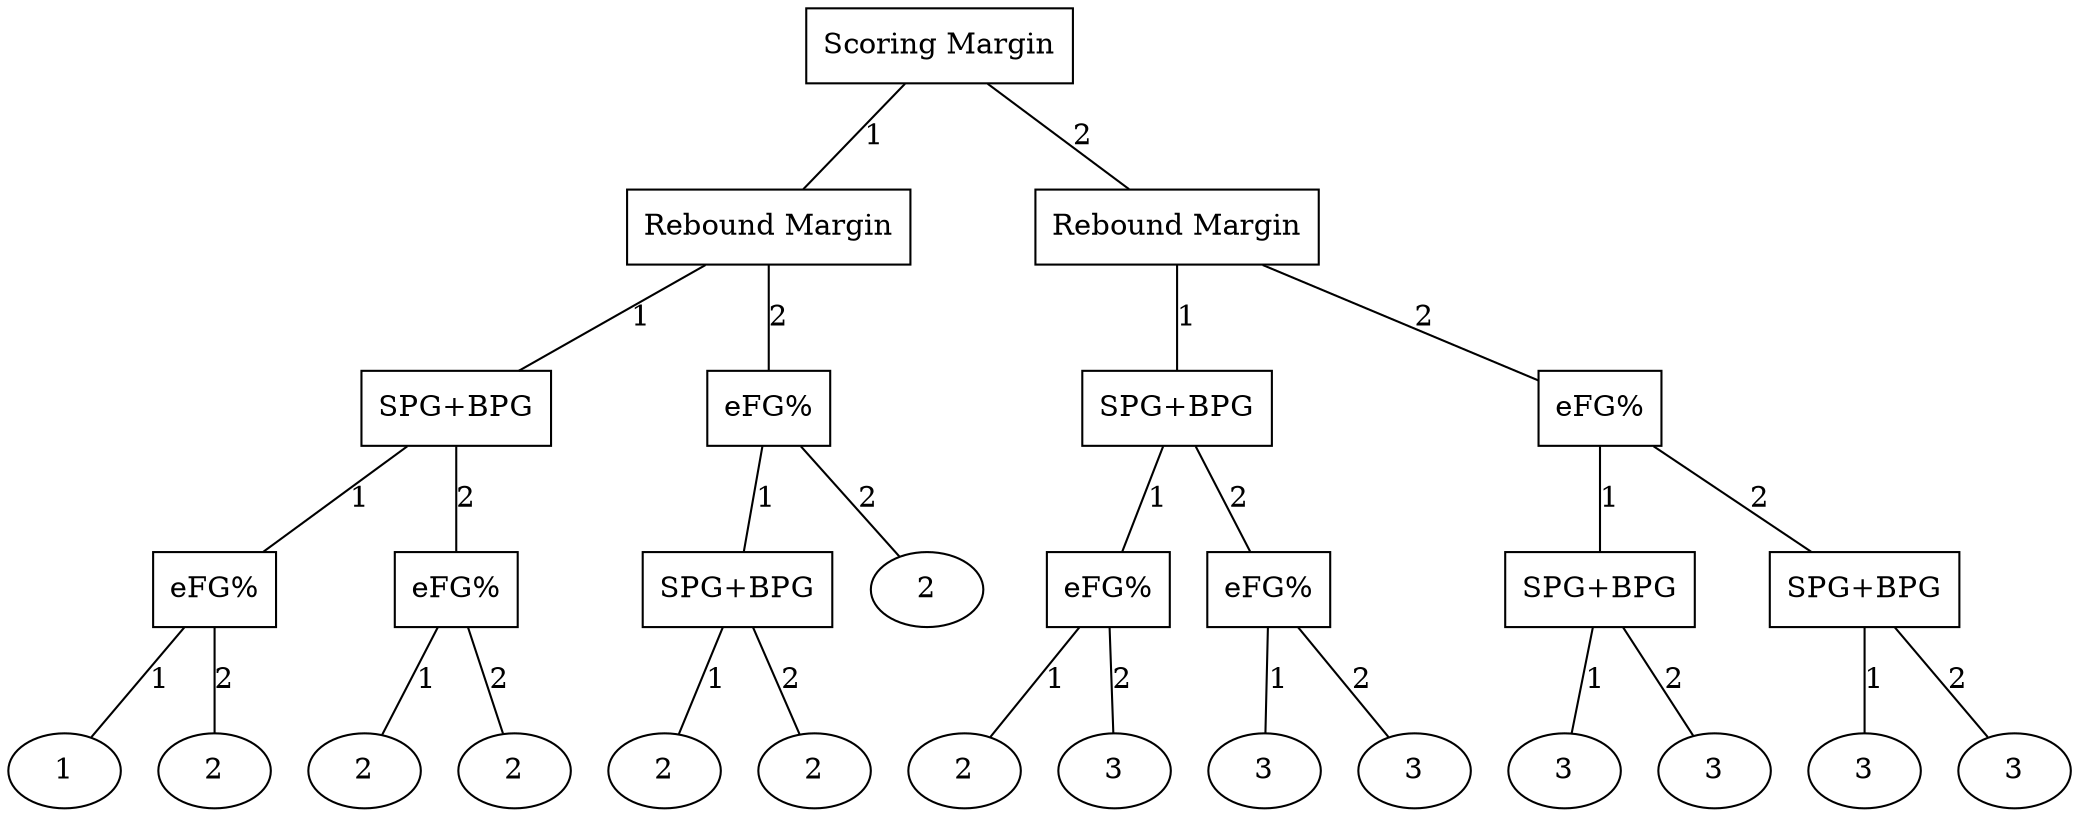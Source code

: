 graph g {
    att0 [label="Scoring Margin" shape=box];
    att1 [label="Rebound Margin" shape=box];
    att2 [label="SPG+BPG" shape=box];
    att3 [label="eFG%" shape=box];
    att4 [label="1"];
    att3--att4 [label="1"];
    att5 [label="2"];
    att3--att5 [label="2"];
    att2--att3 [label="1"];
    att6 [label="eFG%" shape=box];
    att7 [label="2"];
    att6--att7 [label="1"];
    att8 [label="2"];
    att6--att8 [label="2"];
    att2--att6 [label="2"];
    att1--att2 [label="1"];
    att9 [label="eFG%" shape=box];
    att10 [label="SPG+BPG" shape=box];
    att11 [label="2"];
    att10--att11 [label="1"];
    att12 [label="2"];
    att10--att12 [label="2"];
    att9--att10 [label="1"];
    att13 [label="2"];
    att9--att13 [label="2"];
    att1--att9 [label="2"];
    att0--att1 [label="1"];
    att14 [label="Rebound Margin" shape=box];
    att15 [label="SPG+BPG" shape=box];
    att16 [label="eFG%" shape=box];
    att17 [label="2"];
    att16--att17 [label="1"];
    att18 [label="3"];
    att16--att18 [label="2"];
    att15--att16 [label="1"];
    att19 [label="eFG%" shape=box];
    att20 [label="3"];
    att19--att20 [label="1"];
    att21 [label="3"];
    att19--att21 [label="2"];
    att15--att19 [label="2"];
    att14--att15 [label="1"];
    att22 [label="eFG%" shape=box];
    att23 [label="SPG+BPG" shape=box];
    att24 [label="3"];
    att23--att24 [label="1"];
    att25 [label="3"];
    att23--att25 [label="2"];
    att22--att23 [label="1"];
    att26 [label="SPG+BPG" shape=box];
    att27 [label="3"];
    att26--att27 [label="1"];
    att28 [label="3"];
    att26--att28 [label="2"];
    att22--att26 [label="2"];
    att14--att22 [label="2"];
    att0--att14 [label="2"];
}
